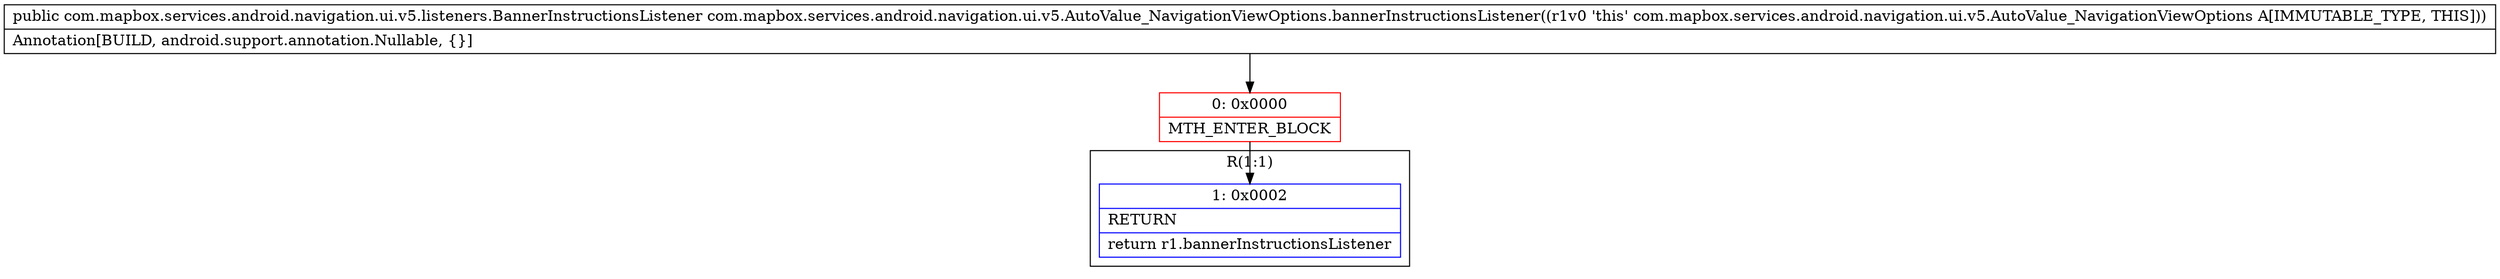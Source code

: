 digraph "CFG forcom.mapbox.services.android.navigation.ui.v5.AutoValue_NavigationViewOptions.bannerInstructionsListener()Lcom\/mapbox\/services\/android\/navigation\/ui\/v5\/listeners\/BannerInstructionsListener;" {
subgraph cluster_Region_1168332889 {
label = "R(1:1)";
node [shape=record,color=blue];
Node_1 [shape=record,label="{1\:\ 0x0002|RETURN\l|return r1.bannerInstructionsListener\l}"];
}
Node_0 [shape=record,color=red,label="{0\:\ 0x0000|MTH_ENTER_BLOCK\l}"];
MethodNode[shape=record,label="{public com.mapbox.services.android.navigation.ui.v5.listeners.BannerInstructionsListener com.mapbox.services.android.navigation.ui.v5.AutoValue_NavigationViewOptions.bannerInstructionsListener((r1v0 'this' com.mapbox.services.android.navigation.ui.v5.AutoValue_NavigationViewOptions A[IMMUTABLE_TYPE, THIS]))  | Annotation[BUILD, android.support.annotation.Nullable, \{\}]\l}"];
MethodNode -> Node_0;
Node_0 -> Node_1;
}

